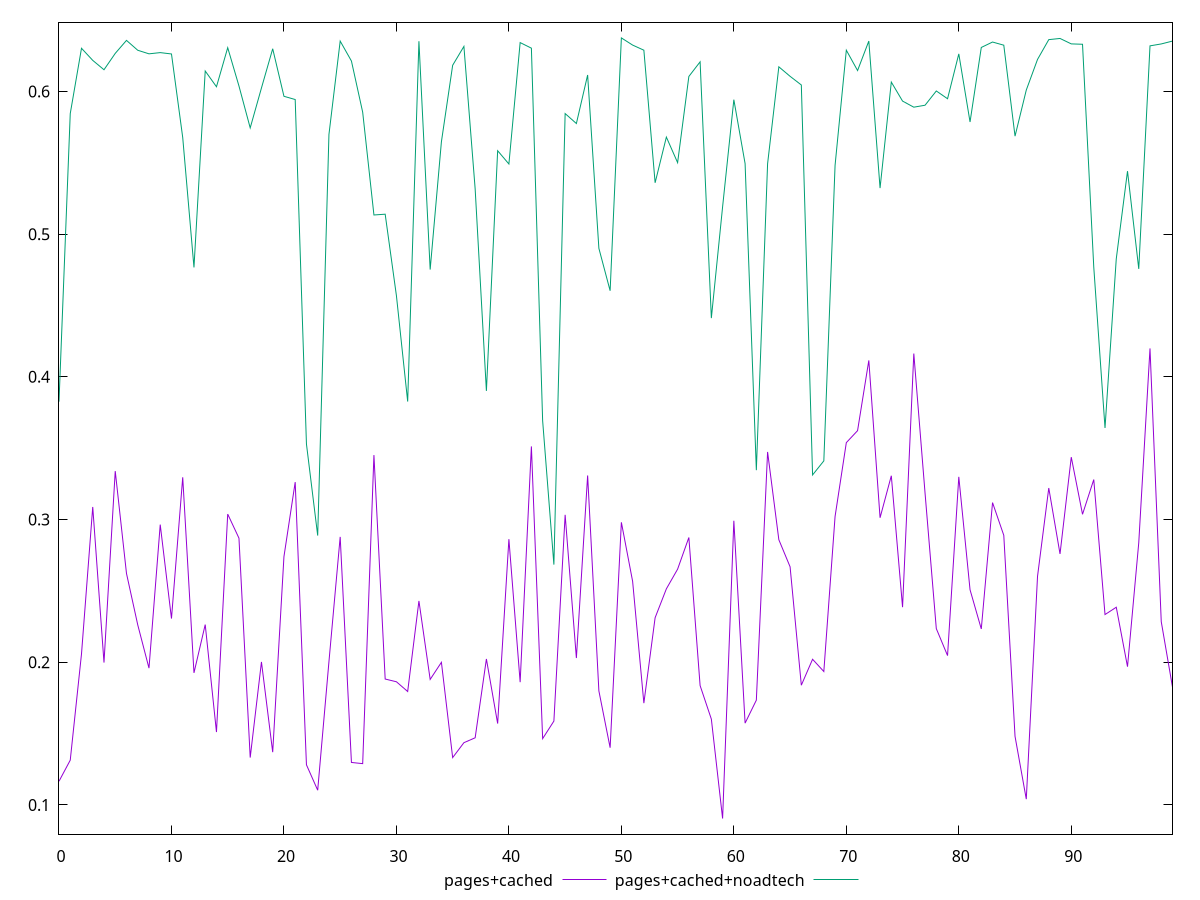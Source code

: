 reset

$pagesCached <<EOF
0 0.11662224443967016
1 0.1314045488336211
2 0.20583244360311057
3 0.30884376171384204
4 0.19979343145260484
5 0.3339726488534693
6 0.2622390182615535
7 0.22624999310384208
8 0.19590075036567453
9 0.2964620257051783
10 0.23063625976349894
11 0.3296246547203967
12 0.1925729869204332
13 0.22640551080592683
14 0.15109616922090166
15 0.3038294048623731
16 0.2869611457826121
17 0.13321428596863985
18 0.2002374695161701
19 0.13700156386156043
20 0.27404043761228425
21 0.326246046707558
22 0.12814777430182034
23 0.1103493421021353
24 0.2004002326402114
25 0.28787631431986244
26 0.12980306761628638
27 0.12896653788315743
28 0.34519830696907183
29 0.18825702681737397
30 0.18633552566441747
31 0.1795119948370857
32 0.2429714343539007
33 0.1879840919223636
34 0.1999733972687592
35 0.1332054339809083
36 0.14365442817006085
37 0.1470863080504939
38 0.20230973314211087
39 0.15705654101236188
40 0.2862554772735137
41 0.18607277664100913
42 0.3512582359027164
43 0.1464919410990556
44 0.15879066806253475
45 0.3033334429707557
46 0.20296073807429255
47 0.3309046939976001
48 0.17993246398605095
49 0.1401233346929615
50 0.298073025198915
51 0.25670568620779377
52 0.17136478190928503
53 0.23121435400101742
54 0.25144778175874455
55 0.26526683527025624
56 0.28744290188305943
57 0.18366396966604184
58 0.1601580379900605
59 0.09051260494137382
60 0.2991665623651448
61 0.15735307351693384
62 0.17345687900754597
63 0.34738542246206555
64 0.28588515505635675
65 0.2669011773806468
66 0.18392369126314215
67 0.2021079642298859
68 0.1935182733993044
69 0.30216690734580404
70 0.35391742162871287
71 0.36230613003204104
72 0.4115280383246538
73 0.30127245382023127
74 0.3307097394051809
75 0.23861827227310517
76 0.41634874621878837
77 0.31852355148465133
78 0.223586289157909
79 0.20468465093091126
80 0.32993110489403116
81 0.2508313254981375
82 0.22335452277235582
83 0.31189172975374774
84 0.28896063308253017
85 0.14807935240840617
86 0.10408302876144225
87 0.2602099720529624
88 0.3220971758839201
89 0.27592170351127016
90 0.3437455016304057
91 0.3036901072341674
92 0.32803066926600416
93 0.23344701616413077
94 0.2385742390526859
95 0.19692415717387418
96 0.2837424839690006
97 0.4199285453292443
98 0.2284534448695657
99 0.1825930783549277
EOF

$pagesCachedNoadtech <<EOF
0 0.38263654049008755
1 0.5844824276112133
2 0.6302647334388849
3 0.6217768368665972
4 0.6152143632342644
5 0.6266753636067417
6 0.635789397336814
7 0.628872656643889
8 0.6263638368042139
9 0.6272171047284997
10 0.6262692459594354
11 0.567715095635181
12 0.476685631572198
13 0.6143305387814809
14 0.6032904875571002
15 0.6306614935731216
16 0.603810805555435
17 0.5744638399460387
18 0.6024362240640749
19 0.6299212542570315
20 0.596611664723634
21 0.5943480516293985
22 0.3529495012543923
23 0.2888026969069773
24 0.5698660673034527
25 0.6352931660257324
26 0.6213187841252155
27 0.585452841159805
28 0.513439269966941
29 0.5139913283696881
30 0.4568559545715325
31 0.38271509517832875
32 0.6351896705376274
33 0.47519680992885616
34 0.5647515044612336
35 0.6183488100781802
36 0.6315558618440148
37 0.5317087459452194
38 0.39014722061664636
39 0.5584579493521005
40 0.5491701901986322
41 0.634246782695111
42 0.6303344380122377
43 0.36922770382577697
44 0.2684388870574203
45 0.5845016043011503
46 0.5775304278014582
47 0.6115299450828505
48 0.4900742762051996
49 0.4603501810204528
50 0.6375216290219942
51 0.6324968615019171
52 0.6289107365807789
53 0.536000564678138
54 0.56800808797611
55 0.5501153979836766
56 0.6105035666529777
57 0.6207563867168939
58 0.44116386798057944
59 0.5191675284549596
60 0.5942300779644123
61 0.5494308137179613
62 0.33461945584072905
63 0.5493379661347092
64 0.6172599251049167
65 0.6106029799720957
66 0.6045342204829306
67 0.3312751640900898
68 0.34112783279054887
69 0.5482235840664186
70 0.6289142532262644
71 0.6146541390408183
72 0.6353154327905756
73 0.5322950393327557
74 0.6065671206593111
75 0.5932439402703928
76 0.58898373405088
77 0.5903487033711249
78 0.6003357260599157
79 0.5948966519121587
80 0.6263358723433639
81 0.578604758602727
82 0.6308334111026473
83 0.6346316137293763
84 0.6324175084881907
85 0.5686781243086937
86 0.6009798203894818
87 0.6224492536174427
88 0.6363119913412943
89 0.6371364855135201
90 0.6333332612055426
91 0.6330649768744908
92 0.47689482854945303
93 0.3641717973641497
94 0.48267738174002484
95 0.5441446450661782
96 0.4756592749622374
97 0.6319563488169824
98 0.6332934388093358
99 0.6353028773258118
EOF

set key outside below
set xrange [0:99]
set yrange [0.07957242445976141:0.6484618095036065]
set trange [0.07957242445976141:0.6484618095036065]
set terminal svg size 640, 520 enhanced background rgb 'white'
set output "report_00013_2021-02-09T12-04-24.940Z/meta/pScore/comparison/line/1_vs_2.svg"

plot $pagesCached title "pages+cached" with line, \
     $pagesCachedNoadtech title "pages+cached+noadtech" with line

reset
